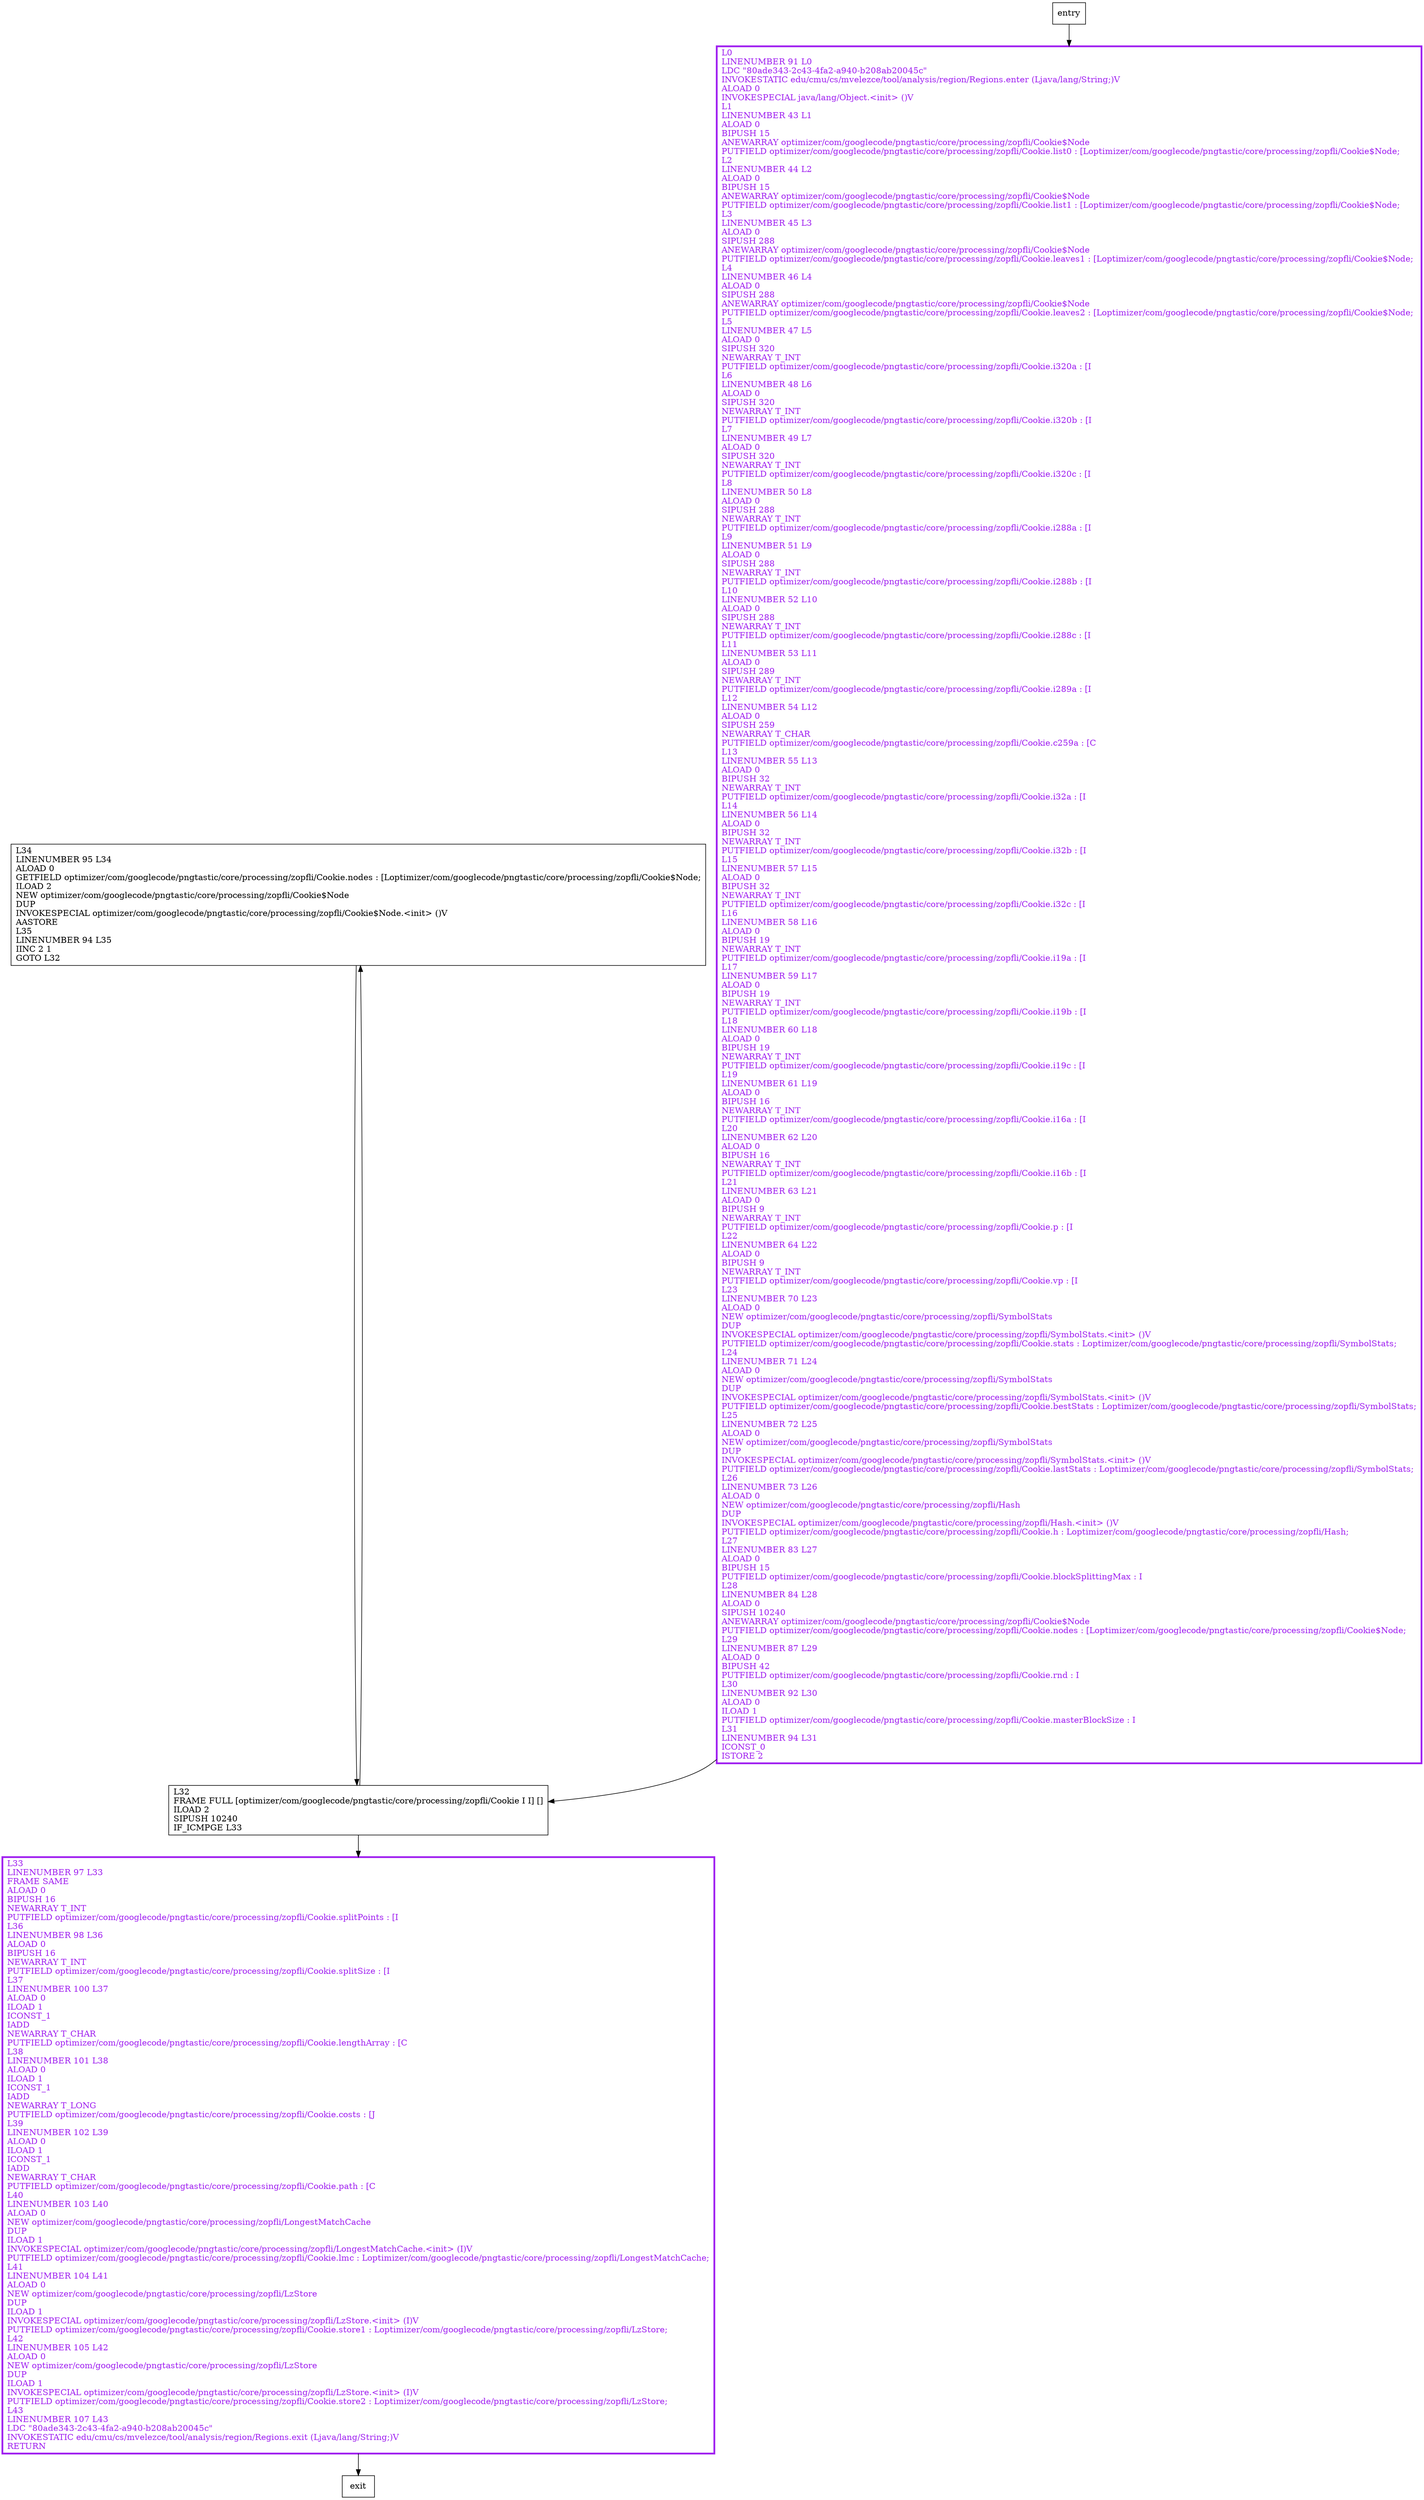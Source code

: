 digraph <init> {
node [shape=record];
409195262 [label="L34\lLINENUMBER 95 L34\lALOAD 0\lGETFIELD optimizer/com/googlecode/pngtastic/core/processing/zopfli/Cookie.nodes : [Loptimizer/com/googlecode/pngtastic/core/processing/zopfli/Cookie$Node;\lILOAD 2\lNEW optimizer/com/googlecode/pngtastic/core/processing/zopfli/Cookie$Node\lDUP\lINVOKESPECIAL optimizer/com/googlecode/pngtastic/core/processing/zopfli/Cookie$Node.\<init\> ()V\lAASTORE\lL35\lLINENUMBER 94 L35\lIINC 2 1\lGOTO L32\l"];
528591360 [label="L0\lLINENUMBER 91 L0\lLDC \"80ade343-2c43-4fa2-a940-b208ab20045c\"\lINVOKESTATIC edu/cmu/cs/mvelezce/tool/analysis/region/Regions.enter (Ljava/lang/String;)V\lALOAD 0\lINVOKESPECIAL java/lang/Object.\<init\> ()V\lL1\lLINENUMBER 43 L1\lALOAD 0\lBIPUSH 15\lANEWARRAY optimizer/com/googlecode/pngtastic/core/processing/zopfli/Cookie$Node\lPUTFIELD optimizer/com/googlecode/pngtastic/core/processing/zopfli/Cookie.list0 : [Loptimizer/com/googlecode/pngtastic/core/processing/zopfli/Cookie$Node;\lL2\lLINENUMBER 44 L2\lALOAD 0\lBIPUSH 15\lANEWARRAY optimizer/com/googlecode/pngtastic/core/processing/zopfli/Cookie$Node\lPUTFIELD optimizer/com/googlecode/pngtastic/core/processing/zopfli/Cookie.list1 : [Loptimizer/com/googlecode/pngtastic/core/processing/zopfli/Cookie$Node;\lL3\lLINENUMBER 45 L3\lALOAD 0\lSIPUSH 288\lANEWARRAY optimizer/com/googlecode/pngtastic/core/processing/zopfli/Cookie$Node\lPUTFIELD optimizer/com/googlecode/pngtastic/core/processing/zopfli/Cookie.leaves1 : [Loptimizer/com/googlecode/pngtastic/core/processing/zopfli/Cookie$Node;\lL4\lLINENUMBER 46 L4\lALOAD 0\lSIPUSH 288\lANEWARRAY optimizer/com/googlecode/pngtastic/core/processing/zopfli/Cookie$Node\lPUTFIELD optimizer/com/googlecode/pngtastic/core/processing/zopfli/Cookie.leaves2 : [Loptimizer/com/googlecode/pngtastic/core/processing/zopfli/Cookie$Node;\lL5\lLINENUMBER 47 L5\lALOAD 0\lSIPUSH 320\lNEWARRAY T_INT\lPUTFIELD optimizer/com/googlecode/pngtastic/core/processing/zopfli/Cookie.i320a : [I\lL6\lLINENUMBER 48 L6\lALOAD 0\lSIPUSH 320\lNEWARRAY T_INT\lPUTFIELD optimizer/com/googlecode/pngtastic/core/processing/zopfli/Cookie.i320b : [I\lL7\lLINENUMBER 49 L7\lALOAD 0\lSIPUSH 320\lNEWARRAY T_INT\lPUTFIELD optimizer/com/googlecode/pngtastic/core/processing/zopfli/Cookie.i320c : [I\lL8\lLINENUMBER 50 L8\lALOAD 0\lSIPUSH 288\lNEWARRAY T_INT\lPUTFIELD optimizer/com/googlecode/pngtastic/core/processing/zopfli/Cookie.i288a : [I\lL9\lLINENUMBER 51 L9\lALOAD 0\lSIPUSH 288\lNEWARRAY T_INT\lPUTFIELD optimizer/com/googlecode/pngtastic/core/processing/zopfli/Cookie.i288b : [I\lL10\lLINENUMBER 52 L10\lALOAD 0\lSIPUSH 288\lNEWARRAY T_INT\lPUTFIELD optimizer/com/googlecode/pngtastic/core/processing/zopfli/Cookie.i288c : [I\lL11\lLINENUMBER 53 L11\lALOAD 0\lSIPUSH 289\lNEWARRAY T_INT\lPUTFIELD optimizer/com/googlecode/pngtastic/core/processing/zopfli/Cookie.i289a : [I\lL12\lLINENUMBER 54 L12\lALOAD 0\lSIPUSH 259\lNEWARRAY T_CHAR\lPUTFIELD optimizer/com/googlecode/pngtastic/core/processing/zopfli/Cookie.c259a : [C\lL13\lLINENUMBER 55 L13\lALOAD 0\lBIPUSH 32\lNEWARRAY T_INT\lPUTFIELD optimizer/com/googlecode/pngtastic/core/processing/zopfli/Cookie.i32a : [I\lL14\lLINENUMBER 56 L14\lALOAD 0\lBIPUSH 32\lNEWARRAY T_INT\lPUTFIELD optimizer/com/googlecode/pngtastic/core/processing/zopfli/Cookie.i32b : [I\lL15\lLINENUMBER 57 L15\lALOAD 0\lBIPUSH 32\lNEWARRAY T_INT\lPUTFIELD optimizer/com/googlecode/pngtastic/core/processing/zopfli/Cookie.i32c : [I\lL16\lLINENUMBER 58 L16\lALOAD 0\lBIPUSH 19\lNEWARRAY T_INT\lPUTFIELD optimizer/com/googlecode/pngtastic/core/processing/zopfli/Cookie.i19a : [I\lL17\lLINENUMBER 59 L17\lALOAD 0\lBIPUSH 19\lNEWARRAY T_INT\lPUTFIELD optimizer/com/googlecode/pngtastic/core/processing/zopfli/Cookie.i19b : [I\lL18\lLINENUMBER 60 L18\lALOAD 0\lBIPUSH 19\lNEWARRAY T_INT\lPUTFIELD optimizer/com/googlecode/pngtastic/core/processing/zopfli/Cookie.i19c : [I\lL19\lLINENUMBER 61 L19\lALOAD 0\lBIPUSH 16\lNEWARRAY T_INT\lPUTFIELD optimizer/com/googlecode/pngtastic/core/processing/zopfli/Cookie.i16a : [I\lL20\lLINENUMBER 62 L20\lALOAD 0\lBIPUSH 16\lNEWARRAY T_INT\lPUTFIELD optimizer/com/googlecode/pngtastic/core/processing/zopfli/Cookie.i16b : [I\lL21\lLINENUMBER 63 L21\lALOAD 0\lBIPUSH 9\lNEWARRAY T_INT\lPUTFIELD optimizer/com/googlecode/pngtastic/core/processing/zopfli/Cookie.p : [I\lL22\lLINENUMBER 64 L22\lALOAD 0\lBIPUSH 9\lNEWARRAY T_INT\lPUTFIELD optimizer/com/googlecode/pngtastic/core/processing/zopfli/Cookie.vp : [I\lL23\lLINENUMBER 70 L23\lALOAD 0\lNEW optimizer/com/googlecode/pngtastic/core/processing/zopfli/SymbolStats\lDUP\lINVOKESPECIAL optimizer/com/googlecode/pngtastic/core/processing/zopfli/SymbolStats.\<init\> ()V\lPUTFIELD optimizer/com/googlecode/pngtastic/core/processing/zopfli/Cookie.stats : Loptimizer/com/googlecode/pngtastic/core/processing/zopfli/SymbolStats;\lL24\lLINENUMBER 71 L24\lALOAD 0\lNEW optimizer/com/googlecode/pngtastic/core/processing/zopfli/SymbolStats\lDUP\lINVOKESPECIAL optimizer/com/googlecode/pngtastic/core/processing/zopfli/SymbolStats.\<init\> ()V\lPUTFIELD optimizer/com/googlecode/pngtastic/core/processing/zopfli/Cookie.bestStats : Loptimizer/com/googlecode/pngtastic/core/processing/zopfli/SymbolStats;\lL25\lLINENUMBER 72 L25\lALOAD 0\lNEW optimizer/com/googlecode/pngtastic/core/processing/zopfli/SymbolStats\lDUP\lINVOKESPECIAL optimizer/com/googlecode/pngtastic/core/processing/zopfli/SymbolStats.\<init\> ()V\lPUTFIELD optimizer/com/googlecode/pngtastic/core/processing/zopfli/Cookie.lastStats : Loptimizer/com/googlecode/pngtastic/core/processing/zopfli/SymbolStats;\lL26\lLINENUMBER 73 L26\lALOAD 0\lNEW optimizer/com/googlecode/pngtastic/core/processing/zopfli/Hash\lDUP\lINVOKESPECIAL optimizer/com/googlecode/pngtastic/core/processing/zopfli/Hash.\<init\> ()V\lPUTFIELD optimizer/com/googlecode/pngtastic/core/processing/zopfli/Cookie.h : Loptimizer/com/googlecode/pngtastic/core/processing/zopfli/Hash;\lL27\lLINENUMBER 83 L27\lALOAD 0\lBIPUSH 15\lPUTFIELD optimizer/com/googlecode/pngtastic/core/processing/zopfli/Cookie.blockSplittingMax : I\lL28\lLINENUMBER 84 L28\lALOAD 0\lSIPUSH 10240\lANEWARRAY optimizer/com/googlecode/pngtastic/core/processing/zopfli/Cookie$Node\lPUTFIELD optimizer/com/googlecode/pngtastic/core/processing/zopfli/Cookie.nodes : [Loptimizer/com/googlecode/pngtastic/core/processing/zopfli/Cookie$Node;\lL29\lLINENUMBER 87 L29\lALOAD 0\lBIPUSH 42\lPUTFIELD optimizer/com/googlecode/pngtastic/core/processing/zopfli/Cookie.rnd : I\lL30\lLINENUMBER 92 L30\lALOAD 0\lILOAD 1\lPUTFIELD optimizer/com/googlecode/pngtastic/core/processing/zopfli/Cookie.masterBlockSize : I\lL31\lLINENUMBER 94 L31\lICONST_0\lISTORE 2\l"];
394771492 [label="L32\lFRAME FULL [optimizer/com/googlecode/pngtastic/core/processing/zopfli/Cookie I I] []\lILOAD 2\lSIPUSH 10240\lIF_ICMPGE L33\l"];
1801942731 [label="L33\lLINENUMBER 97 L33\lFRAME SAME\lALOAD 0\lBIPUSH 16\lNEWARRAY T_INT\lPUTFIELD optimizer/com/googlecode/pngtastic/core/processing/zopfli/Cookie.splitPoints : [I\lL36\lLINENUMBER 98 L36\lALOAD 0\lBIPUSH 16\lNEWARRAY T_INT\lPUTFIELD optimizer/com/googlecode/pngtastic/core/processing/zopfli/Cookie.splitSize : [I\lL37\lLINENUMBER 100 L37\lALOAD 0\lILOAD 1\lICONST_1\lIADD\lNEWARRAY T_CHAR\lPUTFIELD optimizer/com/googlecode/pngtastic/core/processing/zopfli/Cookie.lengthArray : [C\lL38\lLINENUMBER 101 L38\lALOAD 0\lILOAD 1\lICONST_1\lIADD\lNEWARRAY T_LONG\lPUTFIELD optimizer/com/googlecode/pngtastic/core/processing/zopfli/Cookie.costs : [J\lL39\lLINENUMBER 102 L39\lALOAD 0\lILOAD 1\lICONST_1\lIADD\lNEWARRAY T_CHAR\lPUTFIELD optimizer/com/googlecode/pngtastic/core/processing/zopfli/Cookie.path : [C\lL40\lLINENUMBER 103 L40\lALOAD 0\lNEW optimizer/com/googlecode/pngtastic/core/processing/zopfli/LongestMatchCache\lDUP\lILOAD 1\lINVOKESPECIAL optimizer/com/googlecode/pngtastic/core/processing/zopfli/LongestMatchCache.\<init\> (I)V\lPUTFIELD optimizer/com/googlecode/pngtastic/core/processing/zopfli/Cookie.lmc : Loptimizer/com/googlecode/pngtastic/core/processing/zopfli/LongestMatchCache;\lL41\lLINENUMBER 104 L41\lALOAD 0\lNEW optimizer/com/googlecode/pngtastic/core/processing/zopfli/LzStore\lDUP\lILOAD 1\lINVOKESPECIAL optimizer/com/googlecode/pngtastic/core/processing/zopfli/LzStore.\<init\> (I)V\lPUTFIELD optimizer/com/googlecode/pngtastic/core/processing/zopfli/Cookie.store1 : Loptimizer/com/googlecode/pngtastic/core/processing/zopfli/LzStore;\lL42\lLINENUMBER 105 L42\lALOAD 0\lNEW optimizer/com/googlecode/pngtastic/core/processing/zopfli/LzStore\lDUP\lILOAD 1\lINVOKESPECIAL optimizer/com/googlecode/pngtastic/core/processing/zopfli/LzStore.\<init\> (I)V\lPUTFIELD optimizer/com/googlecode/pngtastic/core/processing/zopfli/Cookie.store2 : Loptimizer/com/googlecode/pngtastic/core/processing/zopfli/LzStore;\lL43\lLINENUMBER 107 L43\lLDC \"80ade343-2c43-4fa2-a940-b208ab20045c\"\lINVOKESTATIC edu/cmu/cs/mvelezce/tool/analysis/region/Regions.exit (Ljava/lang/String;)V\lRETURN\l"];
entry;
exit;
entry -> 528591360;
409195262 -> 394771492;
528591360 -> 394771492;
394771492 -> 409195262;
394771492 -> 1801942731;
1801942731 -> exit;
528591360[fontcolor="purple", penwidth=3, color="purple"];
1801942731[fontcolor="purple", penwidth=3, color="purple"];
}
